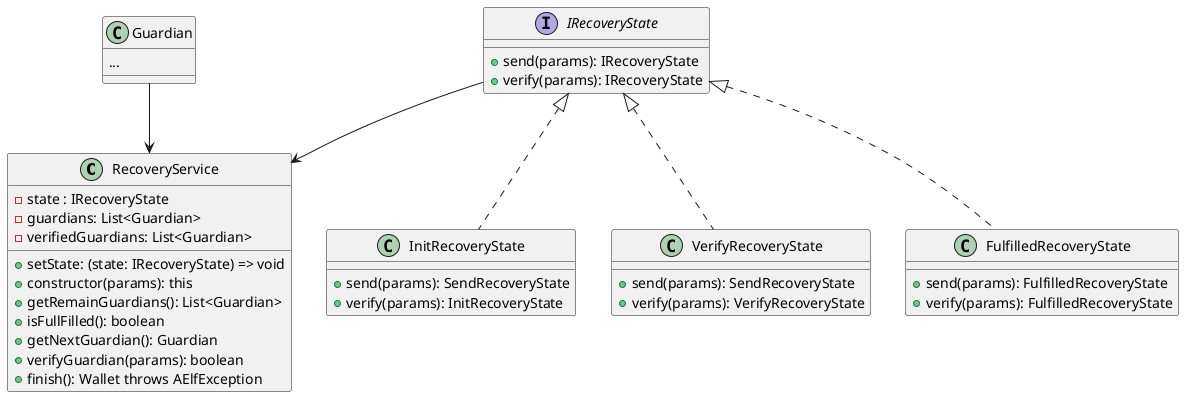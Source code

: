 @startuml recovery
class RecoveryService {
    - state : IRecoveryState
    - guardians: List<Guardian>
    - verifiedGuardians: List<Guardian>
    + setState: (state: IRecoveryState) => void
    + constructor(params): this
    + getRemainGuardians(): List<Guardian>
    + isFullFilled(): boolean
    + getNextGuardian(): Guardian
    + verifyGuardian(params): boolean
    + finish(): Wallet throws AElfException
}

class Guardian {
    ...
}

interface IRecoveryState {
    + send(params): IRecoveryState
    + verify(params): IRecoveryState
}

class InitRecoveryState implements IRecoveryState {
    + send(params): SendRecoveryState
    + verify(params): InitRecoveryState
}

class VerifyRecoveryState implements IRecoveryState {
    + send(params): SendRecoveryState
    + verify(params): VerifyRecoveryState
}

class FulfilledRecoveryState implements IRecoveryState {
    + send(params): FulfilledRecoveryState
    + verify(params): FulfilledRecoveryState
}

Guardian --> RecoveryService
IRecoveryState --> RecoveryService



@enduml